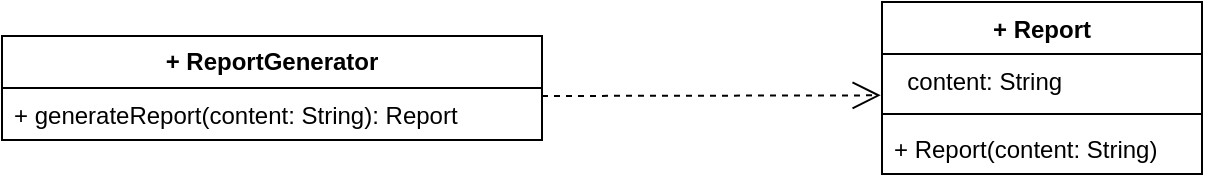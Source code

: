 <mxfile version="25.0.2">
  <diagram name="Page-1" id="JtqshkN0bzgMJP5RAozI">
    <mxGraphModel dx="743" dy="480" grid="1" gridSize="10" guides="1" tooltips="1" connect="1" arrows="1" fold="1" page="1" pageScale="1" pageWidth="850" pageHeight="1100" math="0" shadow="0">
      <root>
        <mxCell id="0" />
        <mxCell id="1" parent="0" />
        <mxCell id="yCFhw1ShNfxYyZCZy6gq-1" value="&lt;b&gt;+ ReportGenerator&lt;/b&gt;" style="swimlane;fontStyle=0;childLayout=stackLayout;horizontal=1;startSize=26;fillColor=none;horizontalStack=0;resizeParent=1;resizeParentMax=0;resizeLast=0;collapsible=1;marginBottom=0;whiteSpace=wrap;html=1;" vertex="1" parent="1">
          <mxGeometry x="50" y="230" width="270" height="52" as="geometry" />
        </mxCell>
        <mxCell id="yCFhw1ShNfxYyZCZy6gq-2" value="+ generateReport(content: String): Report" style="text;strokeColor=none;fillColor=none;align=left;verticalAlign=top;spacingLeft=4;spacingRight=4;overflow=hidden;rotatable=0;points=[[0,0.5],[1,0.5]];portConstraint=eastwest;whiteSpace=wrap;html=1;" vertex="1" parent="yCFhw1ShNfxYyZCZy6gq-1">
          <mxGeometry y="26" width="270" height="26" as="geometry" />
        </mxCell>
        <mxCell id="yCFhw1ShNfxYyZCZy6gq-5" value="+ Report" style="swimlane;fontStyle=1;align=center;verticalAlign=top;childLayout=stackLayout;horizontal=1;startSize=26;horizontalStack=0;resizeParent=1;resizeParentMax=0;resizeLast=0;collapsible=1;marginBottom=0;whiteSpace=wrap;html=1;" vertex="1" parent="1">
          <mxGeometry x="490" y="213" width="160" height="86" as="geometry" />
        </mxCell>
        <mxCell id="yCFhw1ShNfxYyZCZy6gq-6" value="&amp;nbsp; content: String" style="text;strokeColor=none;fillColor=none;align=left;verticalAlign=top;spacingLeft=4;spacingRight=4;overflow=hidden;rotatable=0;points=[[0,0.5],[1,0.5]];portConstraint=eastwest;whiteSpace=wrap;html=1;" vertex="1" parent="yCFhw1ShNfxYyZCZy6gq-5">
          <mxGeometry y="26" width="160" height="26" as="geometry" />
        </mxCell>
        <mxCell id="yCFhw1ShNfxYyZCZy6gq-7" value="" style="line;strokeWidth=1;fillColor=none;align=left;verticalAlign=middle;spacingTop=-1;spacingLeft=3;spacingRight=3;rotatable=0;labelPosition=right;points=[];portConstraint=eastwest;strokeColor=inherit;" vertex="1" parent="yCFhw1ShNfxYyZCZy6gq-5">
          <mxGeometry y="52" width="160" height="8" as="geometry" />
        </mxCell>
        <mxCell id="yCFhw1ShNfxYyZCZy6gq-8" value="+ Report(content: String)" style="text;strokeColor=none;fillColor=none;align=left;verticalAlign=top;spacingLeft=4;spacingRight=4;overflow=hidden;rotatable=0;points=[[0,0.5],[1,0.5]];portConstraint=eastwest;whiteSpace=wrap;html=1;" vertex="1" parent="yCFhw1ShNfxYyZCZy6gq-5">
          <mxGeometry y="60" width="160" height="26" as="geometry" />
        </mxCell>
        <mxCell id="yCFhw1ShNfxYyZCZy6gq-9" value="" style="endArrow=open;endSize=12;dashed=1;html=1;rounded=0;entryX=-0.004;entryY=0.795;entryDx=0;entryDy=0;entryPerimeter=0;" edge="1" parent="1" target="yCFhw1ShNfxYyZCZy6gq-6">
          <mxGeometry width="160" relative="1" as="geometry">
            <mxPoint x="320" y="260" as="sourcePoint" />
            <mxPoint x="480" y="260" as="targetPoint" />
          </mxGeometry>
        </mxCell>
      </root>
    </mxGraphModel>
  </diagram>
</mxfile>
